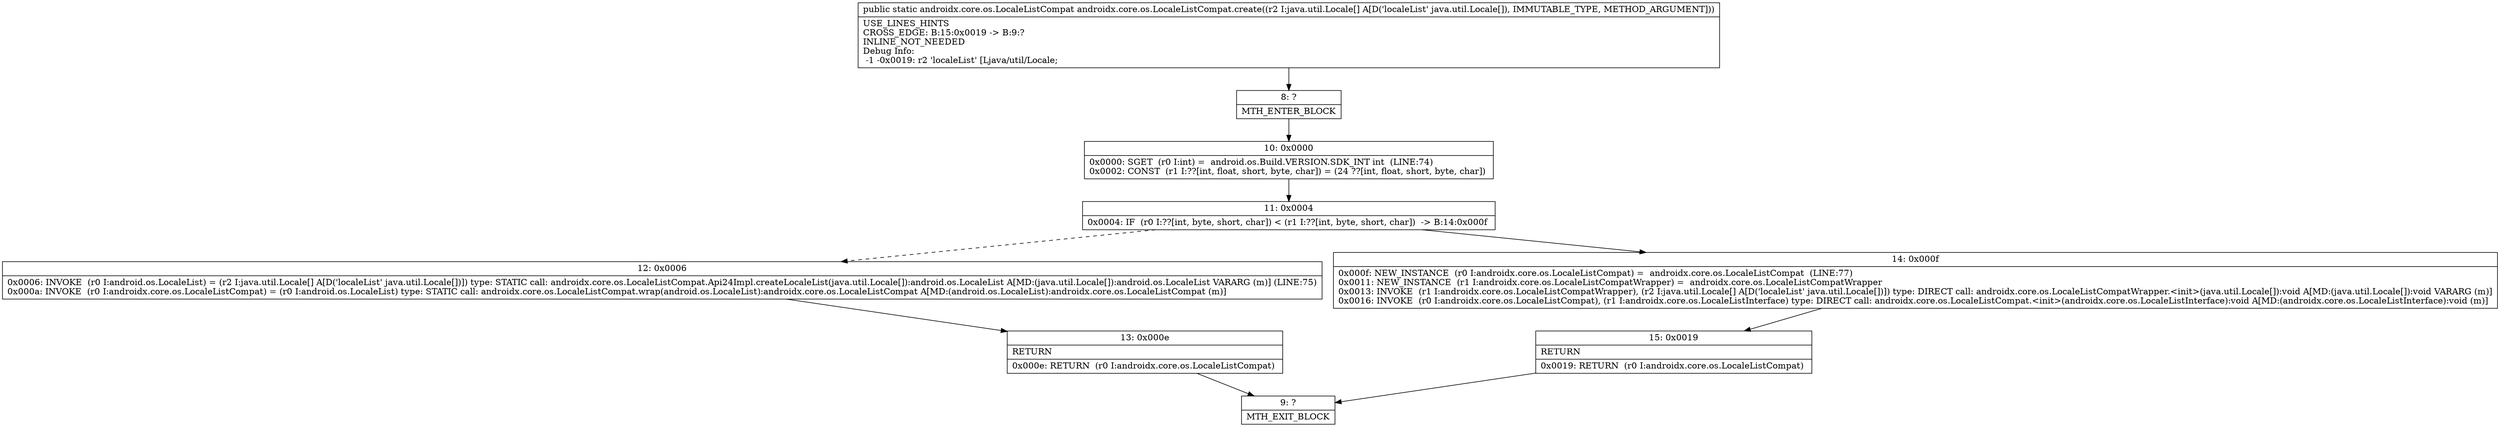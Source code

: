 digraph "CFG forandroidx.core.os.LocaleListCompat.create([Ljava\/util\/Locale;)Landroidx\/core\/os\/LocaleListCompat;" {
Node_8 [shape=record,label="{8\:\ ?|MTH_ENTER_BLOCK\l}"];
Node_10 [shape=record,label="{10\:\ 0x0000|0x0000: SGET  (r0 I:int) =  android.os.Build.VERSION.SDK_INT int  (LINE:74)\l0x0002: CONST  (r1 I:??[int, float, short, byte, char]) = (24 ??[int, float, short, byte, char]) \l}"];
Node_11 [shape=record,label="{11\:\ 0x0004|0x0004: IF  (r0 I:??[int, byte, short, char]) \< (r1 I:??[int, byte, short, char])  \-\> B:14:0x000f \l}"];
Node_12 [shape=record,label="{12\:\ 0x0006|0x0006: INVOKE  (r0 I:android.os.LocaleList) = (r2 I:java.util.Locale[] A[D('localeList' java.util.Locale[])]) type: STATIC call: androidx.core.os.LocaleListCompat.Api24Impl.createLocaleList(java.util.Locale[]):android.os.LocaleList A[MD:(java.util.Locale[]):android.os.LocaleList VARARG (m)] (LINE:75)\l0x000a: INVOKE  (r0 I:androidx.core.os.LocaleListCompat) = (r0 I:android.os.LocaleList) type: STATIC call: androidx.core.os.LocaleListCompat.wrap(android.os.LocaleList):androidx.core.os.LocaleListCompat A[MD:(android.os.LocaleList):androidx.core.os.LocaleListCompat (m)]\l}"];
Node_13 [shape=record,label="{13\:\ 0x000e|RETURN\l|0x000e: RETURN  (r0 I:androidx.core.os.LocaleListCompat) \l}"];
Node_9 [shape=record,label="{9\:\ ?|MTH_EXIT_BLOCK\l}"];
Node_14 [shape=record,label="{14\:\ 0x000f|0x000f: NEW_INSTANCE  (r0 I:androidx.core.os.LocaleListCompat) =  androidx.core.os.LocaleListCompat  (LINE:77)\l0x0011: NEW_INSTANCE  (r1 I:androidx.core.os.LocaleListCompatWrapper) =  androidx.core.os.LocaleListCompatWrapper \l0x0013: INVOKE  (r1 I:androidx.core.os.LocaleListCompatWrapper), (r2 I:java.util.Locale[] A[D('localeList' java.util.Locale[])]) type: DIRECT call: androidx.core.os.LocaleListCompatWrapper.\<init\>(java.util.Locale[]):void A[MD:(java.util.Locale[]):void VARARG (m)]\l0x0016: INVOKE  (r0 I:androidx.core.os.LocaleListCompat), (r1 I:androidx.core.os.LocaleListInterface) type: DIRECT call: androidx.core.os.LocaleListCompat.\<init\>(androidx.core.os.LocaleListInterface):void A[MD:(androidx.core.os.LocaleListInterface):void (m)]\l}"];
Node_15 [shape=record,label="{15\:\ 0x0019|RETURN\l|0x0019: RETURN  (r0 I:androidx.core.os.LocaleListCompat) \l}"];
MethodNode[shape=record,label="{public static androidx.core.os.LocaleListCompat androidx.core.os.LocaleListCompat.create((r2 I:java.util.Locale[] A[D('localeList' java.util.Locale[]), IMMUTABLE_TYPE, METHOD_ARGUMENT]))  | USE_LINES_HINTS\lCROSS_EDGE: B:15:0x0019 \-\> B:9:?\lINLINE_NOT_NEEDED\lDebug Info:\l  \-1 \-0x0019: r2 'localeList' [Ljava\/util\/Locale;\l}"];
MethodNode -> Node_8;Node_8 -> Node_10;
Node_10 -> Node_11;
Node_11 -> Node_12[style=dashed];
Node_11 -> Node_14;
Node_12 -> Node_13;
Node_13 -> Node_9;
Node_14 -> Node_15;
Node_15 -> Node_9;
}

